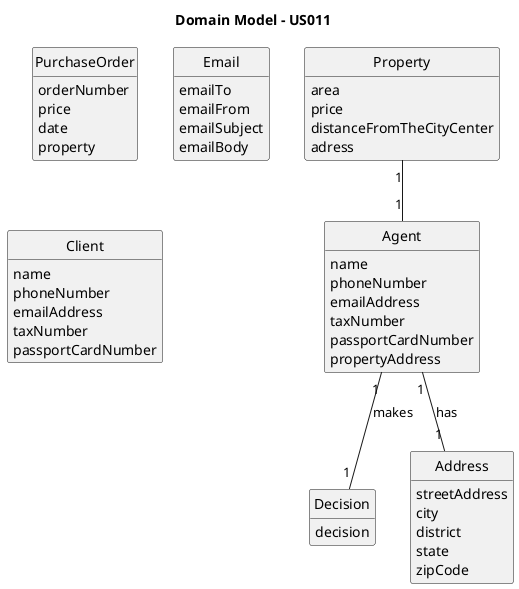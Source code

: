 @startuml
skinparam monochrome true
skinparam packageStyle rectangle
skinparam shadowing false

'left to right direction

skinparam classAttributeIconSize 0

hide circle
hide methods

title Domain Model - US011

class Property{
area
price
distanceFromTheCityCenter
adress
}

class Agent{
   name
   phoneNumber
   emailAddress
   taxNumber
   passportCardNumber
   propertyAddress
}

class Decision{
decision
}

class PurchaseOrder{
orderNumber
price
date
property
}

class Address{
streetAddress
city
district
state
zipCode
}

class Email{
emailTo
emailFrom
emailSubject
emailBody
}

class Client{
name
phoneNumber
emailAddress
taxNumber
passportCardNumber
}

Property "1" -- "1" Agent

Agent "1" -- "1" Address : has
Agent "1" -- "1" Decision : makes





@enduml